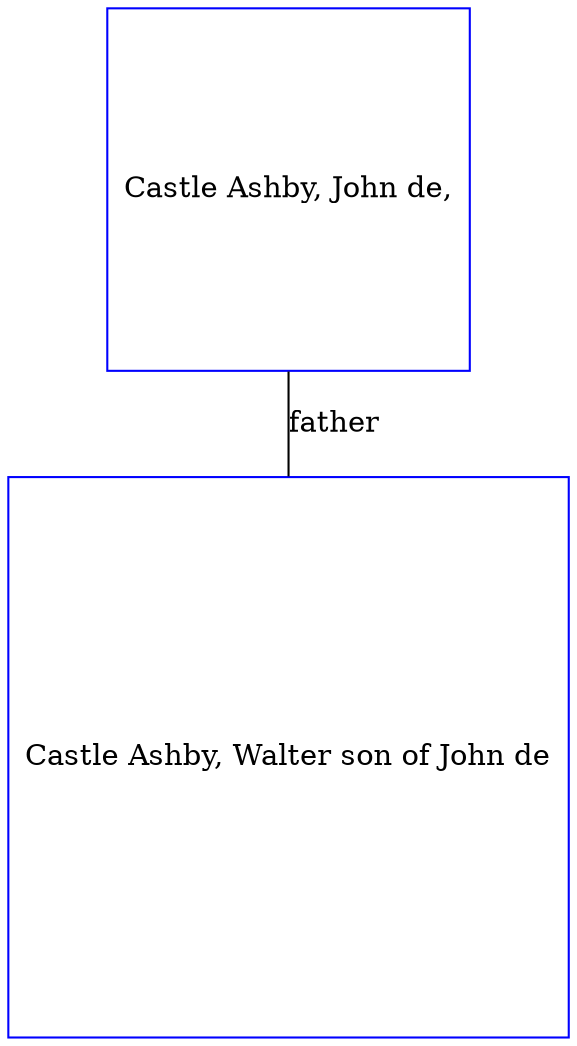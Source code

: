 digraph D {
    edge [dir=none];    node [shape=box];    "009610"   [label="Castle Ashby, Walter son of John de", shape=box, regular=1, color="blue"] ;
"009611"   [label="Castle Ashby, John de,", shape=box, regular=1, color="blue"] ;
009611->009610 [label="father",arrowsize=0.0]; 
}